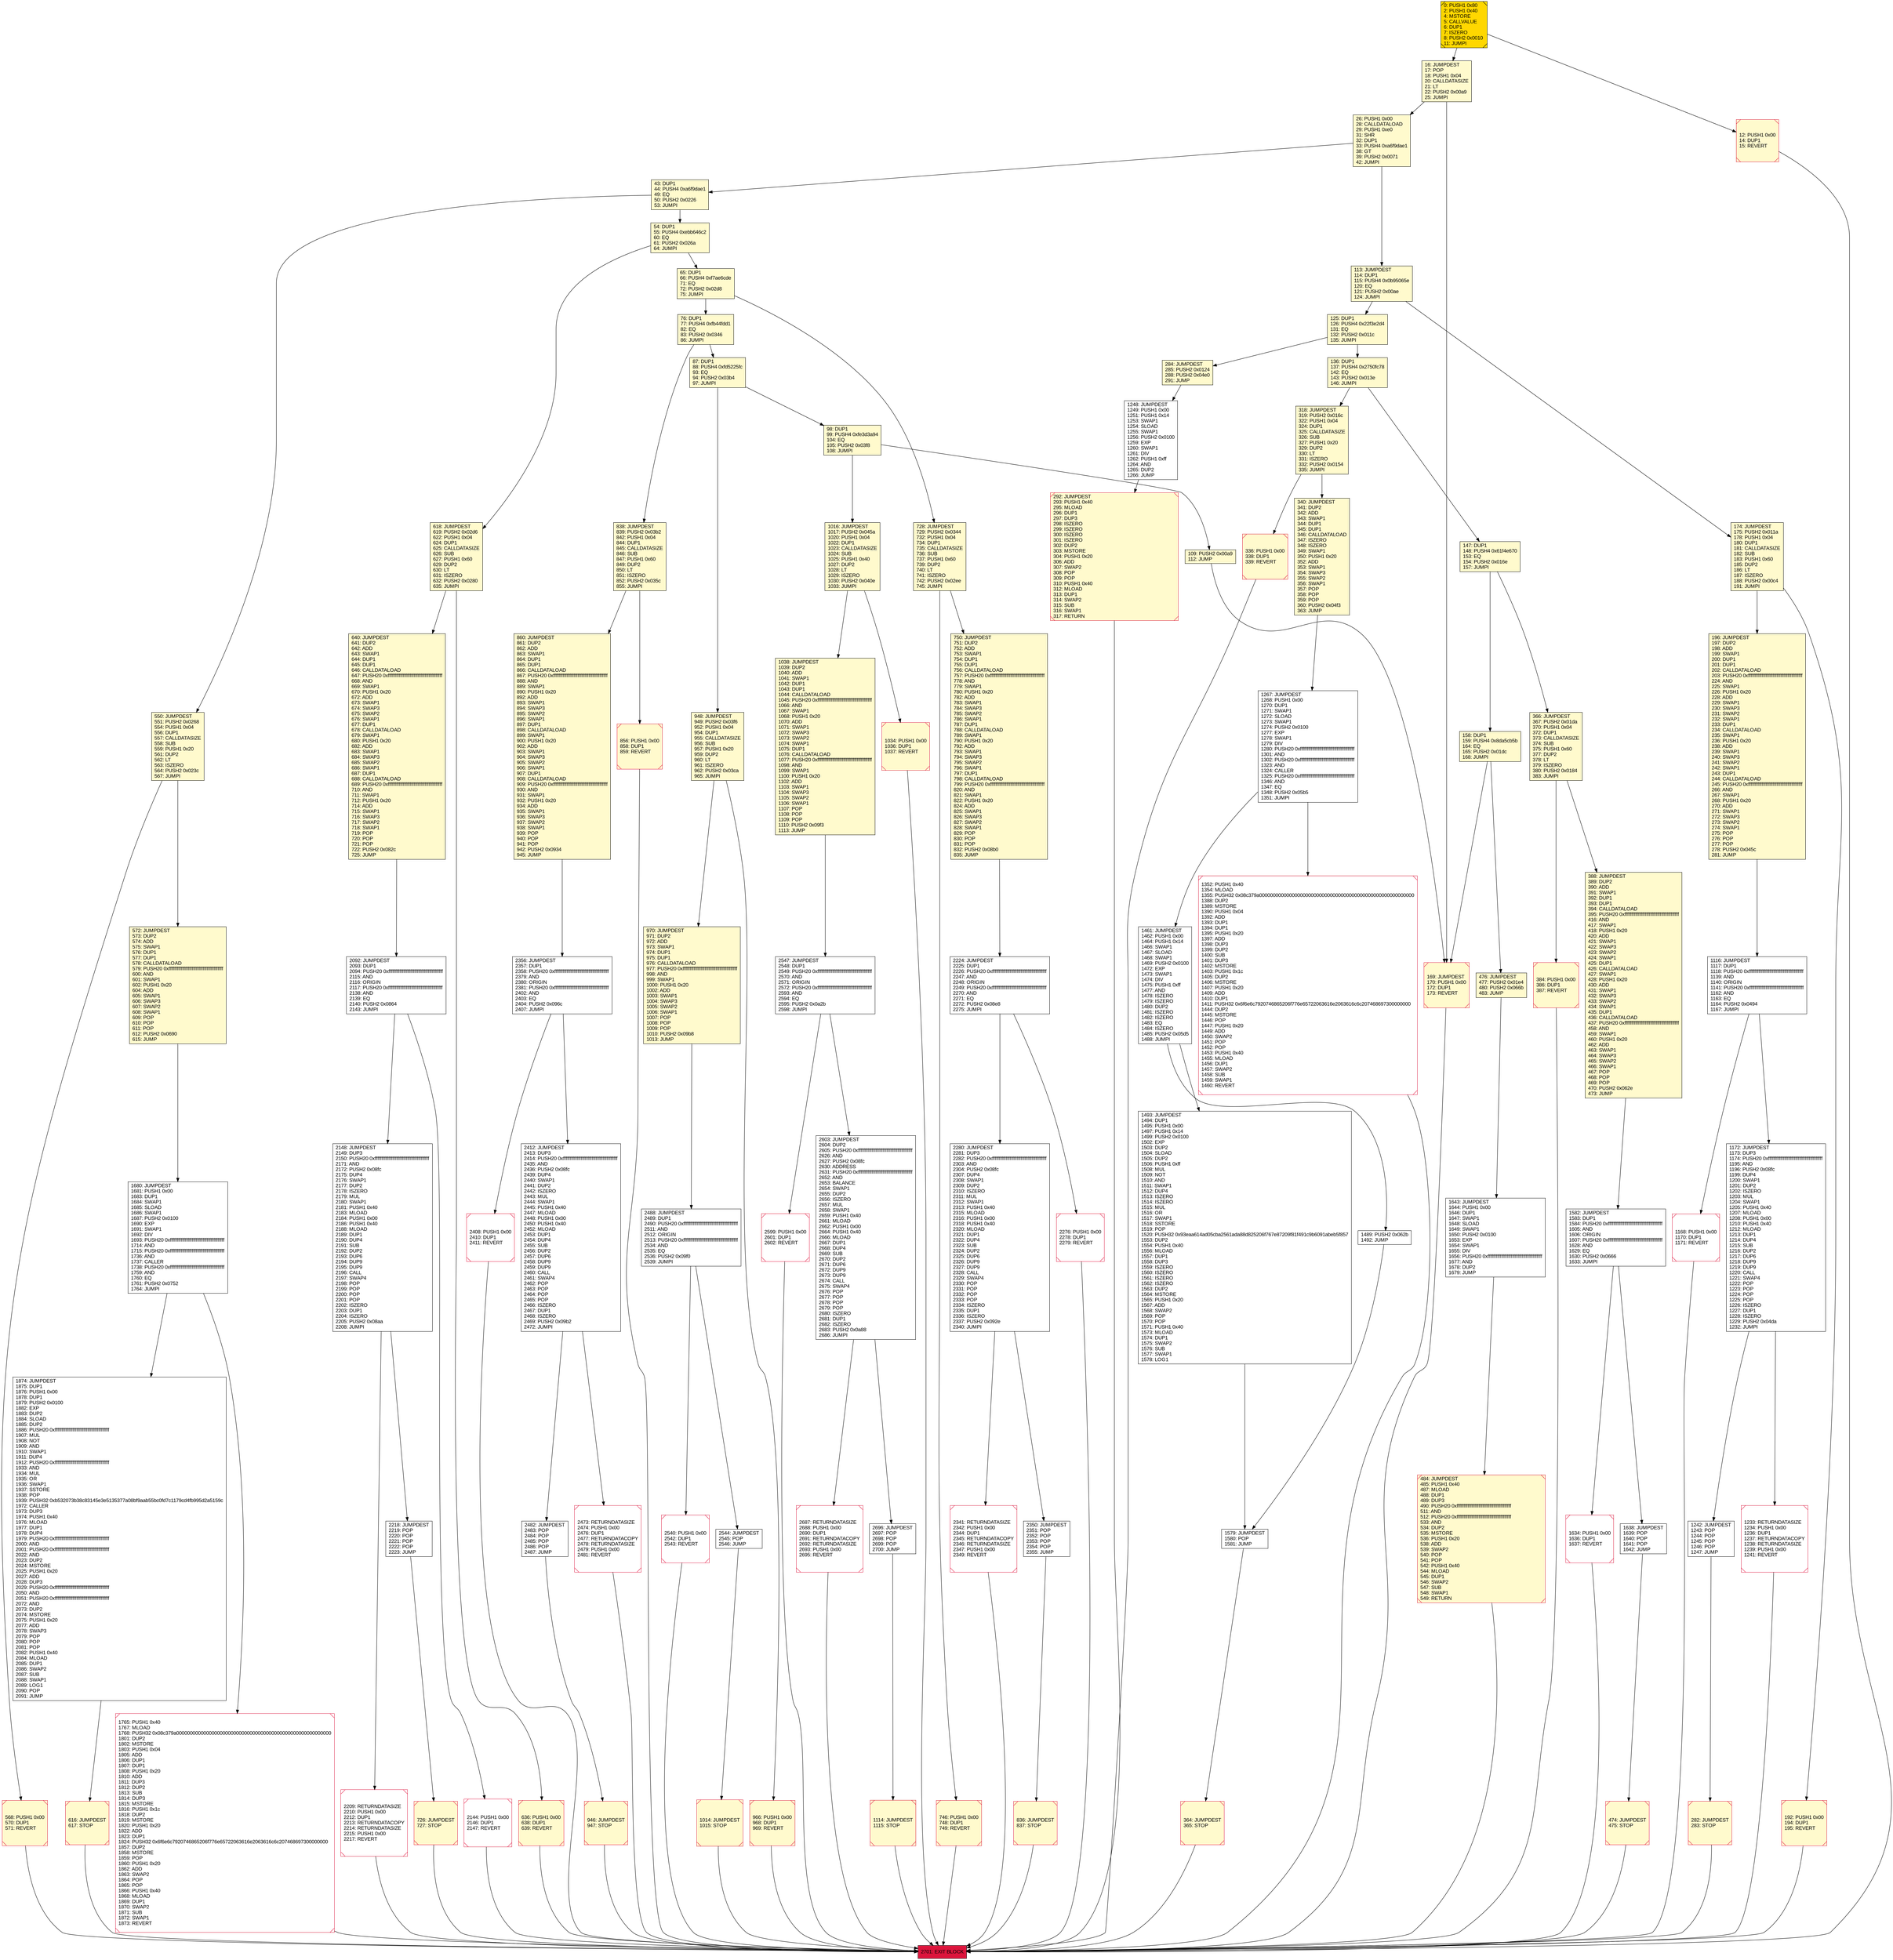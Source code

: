 digraph G {
bgcolor=transparent rankdir=UD;
node [shape=box style=filled color=black fillcolor=white fontname=arial fontcolor=black];
1493 [label="1493: JUMPDEST\l1494: DUP1\l1495: PUSH1 0x00\l1497: PUSH1 0x14\l1499: PUSH2 0x0100\l1502: EXP\l1503: DUP2\l1504: SLOAD\l1505: DUP2\l1506: PUSH1 0xff\l1508: MUL\l1509: NOT\l1510: AND\l1511: SWAP1\l1512: DUP4\l1513: ISZERO\l1514: ISZERO\l1515: MUL\l1516: OR\l1517: SWAP1\l1518: SSTORE\l1519: POP\l1520: PUSH32 0x93eaa614ad05cba2561ada88d825206f767e87209f81f491c9b6091abeb5f857\l1553: DUP2\l1554: PUSH1 0x40\l1556: MLOAD\l1557: DUP1\l1558: DUP3\l1559: ISZERO\l1560: ISZERO\l1561: ISZERO\l1562: ISZERO\l1563: DUP2\l1564: MSTORE\l1565: PUSH1 0x20\l1567: ADD\l1568: SWAP2\l1569: POP\l1570: POP\l1571: PUSH1 0x40\l1573: MLOAD\l1574: DUP1\l1575: SWAP2\l1576: SUB\l1577: SWAP1\l1578: LOG1\l" ];
1765 [label="1765: PUSH1 0x40\l1767: MLOAD\l1768: PUSH32 0x08c379a000000000000000000000000000000000000000000000000000000000\l1801: DUP2\l1802: MSTORE\l1803: PUSH1 0x04\l1805: ADD\l1806: DUP1\l1807: DUP1\l1808: PUSH1 0x20\l1810: ADD\l1811: DUP3\l1812: DUP2\l1813: SUB\l1814: DUP3\l1815: MSTORE\l1816: PUSH1 0x1c\l1818: DUP2\l1819: MSTORE\l1820: PUSH1 0x20\l1822: ADD\l1823: DUP1\l1824: PUSH32 0x6f6e6c7920746865206f776e65722063616e2063616c6c207468697300000000\l1857: DUP2\l1858: MSTORE\l1859: POP\l1860: PUSH1 0x20\l1862: ADD\l1863: SWAP2\l1864: POP\l1865: POP\l1866: PUSH1 0x40\l1868: MLOAD\l1869: DUP1\l1870: SWAP2\l1871: SUB\l1872: SWAP1\l1873: REVERT\l" shape=Msquare color=crimson ];
43 [label="43: DUP1\l44: PUSH4 0xa6f9dae1\l49: EQ\l50: PUSH2 0x0226\l53: JUMPI\l" fillcolor=lemonchiffon ];
1248 [label="1248: JUMPDEST\l1249: PUSH1 0x00\l1251: PUSH1 0x14\l1253: SWAP1\l1254: SLOAD\l1255: SWAP1\l1256: PUSH2 0x0100\l1259: EXP\l1260: SWAP1\l1261: DIV\l1262: PUSH1 0xff\l1264: AND\l1265: DUP2\l1266: JUMP\l" ];
2148 [label="2148: JUMPDEST\l2149: DUP3\l2150: PUSH20 0xffffffffffffffffffffffffffffffffffffffff\l2171: AND\l2172: PUSH2 0x08fc\l2175: DUP4\l2176: SWAP1\l2177: DUP2\l2178: ISZERO\l2179: MUL\l2180: SWAP1\l2181: PUSH1 0x40\l2183: MLOAD\l2184: PUSH1 0x00\l2186: PUSH1 0x40\l2188: MLOAD\l2189: DUP1\l2190: DUP4\l2191: SUB\l2192: DUP2\l2193: DUP6\l2194: DUP9\l2195: DUP9\l2196: CALL\l2197: SWAP4\l2198: POP\l2199: POP\l2200: POP\l2201: POP\l2202: ISZERO\l2203: DUP1\l2204: ISZERO\l2205: PUSH2 0x08aa\l2208: JUMPI\l" ];
618 [label="618: JUMPDEST\l619: PUSH2 0x02d6\l622: PUSH1 0x04\l624: DUP1\l625: CALLDATASIZE\l626: SUB\l627: PUSH1 0x60\l629: DUP2\l630: LT\l631: ISZERO\l632: PUSH2 0x0280\l635: JUMPI\l" fillcolor=lemonchiffon ];
1579 [label="1579: JUMPDEST\l1580: POP\l1581: JUMP\l" ];
750 [label="750: JUMPDEST\l751: DUP2\l752: ADD\l753: SWAP1\l754: DUP1\l755: DUP1\l756: CALLDATALOAD\l757: PUSH20 0xffffffffffffffffffffffffffffffffffffffff\l778: AND\l779: SWAP1\l780: PUSH1 0x20\l782: ADD\l783: SWAP1\l784: SWAP3\l785: SWAP2\l786: SWAP1\l787: DUP1\l788: CALLDATALOAD\l789: SWAP1\l790: PUSH1 0x20\l792: ADD\l793: SWAP1\l794: SWAP3\l795: SWAP2\l796: SWAP1\l797: DUP1\l798: CALLDATALOAD\l799: PUSH20 0xffffffffffffffffffffffffffffffffffffffff\l820: AND\l821: SWAP1\l822: PUSH1 0x20\l824: ADD\l825: SWAP1\l826: SWAP3\l827: SWAP2\l828: SWAP1\l829: POP\l830: POP\l831: POP\l832: PUSH2 0x08b0\l835: JUMP\l" fillcolor=lemonchiffon ];
292 [label="292: JUMPDEST\l293: PUSH1 0x40\l295: MLOAD\l296: DUP1\l297: DUP3\l298: ISZERO\l299: ISZERO\l300: ISZERO\l301: ISZERO\l302: DUP2\l303: MSTORE\l304: PUSH1 0x20\l306: ADD\l307: SWAP2\l308: POP\l309: POP\l310: PUSH1 0x40\l312: MLOAD\l313: DUP1\l314: SWAP2\l315: SUB\l316: SWAP1\l317: RETURN\l" fillcolor=lemonchiffon shape=Msquare color=crimson ];
0 [label="0: PUSH1 0x80\l2: PUSH1 0x40\l4: MSTORE\l5: CALLVALUE\l6: DUP1\l7: ISZERO\l8: PUSH2 0x0010\l11: JUMPI\l" fillcolor=lemonchiffon shape=Msquare fillcolor=gold ];
384 [label="384: PUSH1 0x00\l386: DUP1\l387: REVERT\l" fillcolor=lemonchiffon shape=Msquare color=crimson ];
946 [label="946: JUMPDEST\l947: STOP\l" fillcolor=lemonchiffon shape=Msquare color=crimson ];
1168 [label="1168: PUSH1 0x00\l1170: DUP1\l1171: REVERT\l" shape=Msquare color=crimson ];
109 [label="109: PUSH2 0x00a9\l112: JUMP\l" fillcolor=lemonchiffon ];
2341 [label="2341: RETURNDATASIZE\l2342: PUSH1 0x00\l2344: DUP1\l2345: RETURNDATACOPY\l2346: RETURNDATASIZE\l2347: PUSH1 0x00\l2349: REVERT\l" shape=Msquare color=crimson ];
726 [label="726: JUMPDEST\l727: STOP\l" fillcolor=lemonchiffon shape=Msquare color=crimson ];
550 [label="550: JUMPDEST\l551: PUSH2 0x0268\l554: PUSH1 0x04\l556: DUP1\l557: CALLDATASIZE\l558: SUB\l559: PUSH1 0x20\l561: DUP2\l562: LT\l563: ISZERO\l564: PUSH2 0x023c\l567: JUMPI\l" fillcolor=lemonchiffon ];
2276 [label="2276: PUSH1 0x00\l2278: DUP1\l2279: REVERT\l" shape=Msquare color=crimson ];
572 [label="572: JUMPDEST\l573: DUP2\l574: ADD\l575: SWAP1\l576: DUP1\l577: DUP1\l578: CALLDATALOAD\l579: PUSH20 0xffffffffffffffffffffffffffffffffffffffff\l600: AND\l601: SWAP1\l602: PUSH1 0x20\l604: ADD\l605: SWAP1\l606: SWAP3\l607: SWAP2\l608: SWAP1\l609: POP\l610: POP\l611: POP\l612: PUSH2 0x0690\l615: JUMP\l" fillcolor=lemonchiffon ];
388 [label="388: JUMPDEST\l389: DUP2\l390: ADD\l391: SWAP1\l392: DUP1\l393: DUP1\l394: CALLDATALOAD\l395: PUSH20 0xffffffffffffffffffffffffffffffffffffffff\l416: AND\l417: SWAP1\l418: PUSH1 0x20\l420: ADD\l421: SWAP1\l422: SWAP3\l423: SWAP2\l424: SWAP1\l425: DUP1\l426: CALLDATALOAD\l427: SWAP1\l428: PUSH1 0x20\l430: ADD\l431: SWAP1\l432: SWAP3\l433: SWAP2\l434: SWAP1\l435: DUP1\l436: CALLDATALOAD\l437: PUSH20 0xffffffffffffffffffffffffffffffffffffffff\l458: AND\l459: SWAP1\l460: PUSH1 0x20\l462: ADD\l463: SWAP1\l464: SWAP3\l465: SWAP2\l466: SWAP1\l467: POP\l468: POP\l469: POP\l470: PUSH2 0x062e\l473: JUMP\l" fillcolor=lemonchiffon ];
196 [label="196: JUMPDEST\l197: DUP2\l198: ADD\l199: SWAP1\l200: DUP1\l201: DUP1\l202: CALLDATALOAD\l203: PUSH20 0xffffffffffffffffffffffffffffffffffffffff\l224: AND\l225: SWAP1\l226: PUSH1 0x20\l228: ADD\l229: SWAP1\l230: SWAP3\l231: SWAP2\l232: SWAP1\l233: DUP1\l234: CALLDATALOAD\l235: SWAP1\l236: PUSH1 0x20\l238: ADD\l239: SWAP1\l240: SWAP3\l241: SWAP2\l242: SWAP1\l243: DUP1\l244: CALLDATALOAD\l245: PUSH20 0xffffffffffffffffffffffffffffffffffffffff\l266: AND\l267: SWAP1\l268: PUSH1 0x20\l270: ADD\l271: SWAP1\l272: SWAP3\l273: SWAP2\l274: SWAP1\l275: POP\l276: POP\l277: POP\l278: PUSH2 0x045c\l281: JUMP\l" fillcolor=lemonchiffon ];
746 [label="746: PUSH1 0x00\l748: DUP1\l749: REVERT\l" fillcolor=lemonchiffon shape=Msquare color=crimson ];
147 [label="147: DUP1\l148: PUSH4 0x61f4e670\l153: EQ\l154: PUSH2 0x016e\l157: JUMPI\l" fillcolor=lemonchiffon ];
2540 [label="2540: PUSH1 0x00\l2542: DUP1\l2543: REVERT\l" shape=Msquare color=crimson ];
474 [label="474: JUMPDEST\l475: STOP\l" fillcolor=lemonchiffon shape=Msquare color=crimson ];
728 [label="728: JUMPDEST\l729: PUSH2 0x0344\l732: PUSH1 0x04\l734: DUP1\l735: CALLDATASIZE\l736: SUB\l737: PUSH1 0x60\l739: DUP2\l740: LT\l741: ISZERO\l742: PUSH2 0x02ee\l745: JUMPI\l" fillcolor=lemonchiffon ];
87 [label="87: DUP1\l88: PUSH4 0xfd5225fc\l93: EQ\l94: PUSH2 0x03b4\l97: JUMPI\l" fillcolor=lemonchiffon ];
1643 [label="1643: JUMPDEST\l1644: PUSH1 0x00\l1646: DUP1\l1647: SWAP1\l1648: SLOAD\l1649: SWAP1\l1650: PUSH2 0x0100\l1653: EXP\l1654: SWAP1\l1655: DIV\l1656: PUSH20 0xffffffffffffffffffffffffffffffffffffffff\l1677: AND\l1678: DUP2\l1679: JUMP\l" ];
2350 [label="2350: JUMPDEST\l2351: POP\l2352: POP\l2353: POP\l2354: POP\l2355: JUMP\l" ];
192 [label="192: PUSH1 0x00\l194: DUP1\l195: REVERT\l" fillcolor=lemonchiffon shape=Msquare color=crimson ];
1014 [label="1014: JUMPDEST\l1015: STOP\l" fillcolor=lemonchiffon shape=Msquare color=crimson ];
2687 [label="2687: RETURNDATASIZE\l2688: PUSH1 0x00\l2690: DUP1\l2691: RETURNDATACOPY\l2692: RETURNDATASIZE\l2693: PUSH1 0x00\l2695: REVERT\l" shape=Msquare color=crimson ];
948 [label="948: JUMPDEST\l949: PUSH2 0x03f6\l952: PUSH1 0x04\l954: DUP1\l955: CALLDATASIZE\l956: SUB\l957: PUSH1 0x20\l959: DUP2\l960: LT\l961: ISZERO\l962: PUSH2 0x03ca\l965: JUMPI\l" fillcolor=lemonchiffon ];
76 [label="76: DUP1\l77: PUSH4 0xfb44fdd1\l82: EQ\l83: PUSH2 0x0346\l86: JUMPI\l" fillcolor=lemonchiffon ];
966 [label="966: PUSH1 0x00\l968: DUP1\l969: REVERT\l" fillcolor=lemonchiffon shape=Msquare color=crimson ];
2696 [label="2696: JUMPDEST\l2697: POP\l2698: POP\l2699: POP\l2700: JUMP\l" ];
113 [label="113: JUMPDEST\l114: DUP1\l115: PUSH4 0x0b95065e\l120: EQ\l121: PUSH2 0x00ae\l124: JUMPI\l" fillcolor=lemonchiffon ];
838 [label="838: JUMPDEST\l839: PUSH2 0x03b2\l842: PUSH1 0x04\l844: DUP1\l845: CALLDATASIZE\l846: SUB\l847: PUSH1 0x60\l849: DUP2\l850: LT\l851: ISZERO\l852: PUSH2 0x035c\l855: JUMPI\l" fillcolor=lemonchiffon ];
1874 [label="1874: JUMPDEST\l1875: DUP1\l1876: PUSH1 0x00\l1878: DUP1\l1879: PUSH2 0x0100\l1882: EXP\l1883: DUP2\l1884: SLOAD\l1885: DUP2\l1886: PUSH20 0xffffffffffffffffffffffffffffffffffffffff\l1907: MUL\l1908: NOT\l1909: AND\l1910: SWAP1\l1911: DUP4\l1912: PUSH20 0xffffffffffffffffffffffffffffffffffffffff\l1933: AND\l1934: MUL\l1935: OR\l1936: SWAP1\l1937: SSTORE\l1938: POP\l1939: PUSH32 0xb532073b38c83145e3e5135377a08bf9aab55bc0fd7c1179cd4fb995d2a5159c\l1972: CALLER\l1973: DUP3\l1974: PUSH1 0x40\l1976: MLOAD\l1977: DUP1\l1978: DUP4\l1979: PUSH20 0xffffffffffffffffffffffffffffffffffffffff\l2000: AND\l2001: PUSH20 0xffffffffffffffffffffffffffffffffffffffff\l2022: AND\l2023: DUP2\l2024: MSTORE\l2025: PUSH1 0x20\l2027: ADD\l2028: DUP3\l2029: PUSH20 0xffffffffffffffffffffffffffffffffffffffff\l2050: AND\l2051: PUSH20 0xffffffffffffffffffffffffffffffffffffffff\l2072: AND\l2073: DUP2\l2074: MSTORE\l2075: PUSH1 0x20\l2077: ADD\l2078: SWAP3\l2079: POP\l2080: POP\l2081: POP\l2082: PUSH1 0x40\l2084: MLOAD\l2085: DUP1\l2086: SWAP2\l2087: SUB\l2088: SWAP1\l2089: LOG1\l2090: POP\l2091: JUMP\l" ];
2603 [label="2603: JUMPDEST\l2604: DUP2\l2605: PUSH20 0xffffffffffffffffffffffffffffffffffffffff\l2626: AND\l2627: PUSH2 0x08fc\l2630: ADDRESS\l2631: PUSH20 0xffffffffffffffffffffffffffffffffffffffff\l2652: AND\l2653: BALANCE\l2654: SWAP1\l2655: DUP2\l2656: ISZERO\l2657: MUL\l2658: SWAP1\l2659: PUSH1 0x40\l2661: MLOAD\l2662: PUSH1 0x00\l2664: PUSH1 0x40\l2666: MLOAD\l2667: DUP1\l2668: DUP4\l2669: SUB\l2670: DUP2\l2671: DUP6\l2672: DUP9\l2673: DUP9\l2674: CALL\l2675: SWAP4\l2676: POP\l2677: POP\l2678: POP\l2679: POP\l2680: ISZERO\l2681: DUP1\l2682: ISZERO\l2683: PUSH2 0x0a88\l2686: JUMPI\l" ];
340 [label="340: JUMPDEST\l341: DUP2\l342: ADD\l343: SWAP1\l344: DUP1\l345: DUP1\l346: CALLDATALOAD\l347: ISZERO\l348: ISZERO\l349: SWAP1\l350: PUSH1 0x20\l352: ADD\l353: SWAP1\l354: SWAP3\l355: SWAP2\l356: SWAP1\l357: POP\l358: POP\l359: POP\l360: PUSH2 0x04f3\l363: JUMP\l" fillcolor=lemonchiffon ];
2547 [label="2547: JUMPDEST\l2548: DUP1\l2549: PUSH20 0xffffffffffffffffffffffffffffffffffffffff\l2570: AND\l2571: ORIGIN\l2572: PUSH20 0xffffffffffffffffffffffffffffffffffffffff\l2593: AND\l2594: EQ\l2595: PUSH2 0x0a2b\l2598: JUMPI\l" ];
125 [label="125: DUP1\l126: PUSH4 0x22f3e2d4\l131: EQ\l132: PUSH2 0x011c\l135: JUMPI\l" fillcolor=lemonchiffon ];
136 [label="136: DUP1\l137: PUSH4 0x2750fc78\l142: EQ\l143: PUSH2 0x013e\l146: JUMPI\l" fillcolor=lemonchiffon ];
2599 [label="2599: PUSH1 0x00\l2601: DUP1\l2602: REVERT\l" shape=Msquare color=crimson ];
1638 [label="1638: JUMPDEST\l1639: POP\l1640: POP\l1641: POP\l1642: JUMP\l" ];
1267 [label="1267: JUMPDEST\l1268: PUSH1 0x00\l1270: DUP1\l1271: SWAP1\l1272: SLOAD\l1273: SWAP1\l1274: PUSH2 0x0100\l1277: EXP\l1278: SWAP1\l1279: DIV\l1280: PUSH20 0xffffffffffffffffffffffffffffffffffffffff\l1301: AND\l1302: PUSH20 0xffffffffffffffffffffffffffffffffffffffff\l1323: AND\l1324: CALLER\l1325: PUSH20 0xffffffffffffffffffffffffffffffffffffffff\l1346: AND\l1347: EQ\l1348: PUSH2 0x05b5\l1351: JUMPI\l" ];
1116 [label="1116: JUMPDEST\l1117: DUP1\l1118: PUSH20 0xffffffffffffffffffffffffffffffffffffffff\l1139: AND\l1140: ORIGIN\l1141: PUSH20 0xffffffffffffffffffffffffffffffffffffffff\l1162: AND\l1163: EQ\l1164: PUSH2 0x0494\l1167: JUMPI\l" ];
2701 [label="2701: EXIT BLOCK\l" fillcolor=crimson ];
282 [label="282: JUMPDEST\l283: STOP\l" fillcolor=lemonchiffon shape=Msquare color=crimson ];
98 [label="98: DUP1\l99: PUSH4 0xfe3d3a94\l104: EQ\l105: PUSH2 0x03f8\l108: JUMPI\l" fillcolor=lemonchiffon ];
366 [label="366: JUMPDEST\l367: PUSH2 0x01da\l370: PUSH1 0x04\l372: DUP1\l373: CALLDATASIZE\l374: SUB\l375: PUSH1 0x60\l377: DUP2\l378: LT\l379: ISZERO\l380: PUSH2 0x0184\l383: JUMPI\l" fillcolor=lemonchiffon ];
1242 [label="1242: JUMPDEST\l1243: POP\l1244: POP\l1245: POP\l1246: POP\l1247: JUMP\l" ];
158 [label="158: DUP1\l159: PUSH4 0x8da5cb5b\l164: EQ\l165: PUSH2 0x01dc\l168: JUMPI\l" fillcolor=lemonchiffon ];
568 [label="568: PUSH1 0x00\l570: DUP1\l571: REVERT\l" fillcolor=lemonchiffon shape=Msquare color=crimson ];
16 [label="16: JUMPDEST\l17: POP\l18: PUSH1 0x04\l20: CALLDATASIZE\l21: LT\l22: PUSH2 0x00a9\l25: JUMPI\l" fillcolor=lemonchiffon ];
318 [label="318: JUMPDEST\l319: PUSH2 0x016c\l322: PUSH1 0x04\l324: DUP1\l325: CALLDATASIZE\l326: SUB\l327: PUSH1 0x20\l329: DUP2\l330: LT\l331: ISZERO\l332: PUSH2 0x0154\l335: JUMPI\l" fillcolor=lemonchiffon ];
2412 [label="2412: JUMPDEST\l2413: DUP3\l2414: PUSH20 0xffffffffffffffffffffffffffffffffffffffff\l2435: AND\l2436: PUSH2 0x08fc\l2439: DUP4\l2440: SWAP1\l2441: DUP2\l2442: ISZERO\l2443: MUL\l2444: SWAP1\l2445: PUSH1 0x40\l2447: MLOAD\l2448: PUSH1 0x00\l2450: PUSH1 0x40\l2452: MLOAD\l2453: DUP1\l2454: DUP4\l2455: SUB\l2456: DUP2\l2457: DUP6\l2458: DUP9\l2459: DUP9\l2460: CALL\l2461: SWAP4\l2462: POP\l2463: POP\l2464: POP\l2465: POP\l2466: ISZERO\l2467: DUP1\l2468: ISZERO\l2469: PUSH2 0x09b2\l2472: JUMPI\l" ];
970 [label="970: JUMPDEST\l971: DUP2\l972: ADD\l973: SWAP1\l974: DUP1\l975: DUP1\l976: CALLDATALOAD\l977: PUSH20 0xffffffffffffffffffffffffffffffffffffffff\l998: AND\l999: SWAP1\l1000: PUSH1 0x20\l1002: ADD\l1003: SWAP1\l1004: SWAP3\l1005: SWAP2\l1006: SWAP1\l1007: POP\l1008: POP\l1009: POP\l1010: PUSH2 0x09b8\l1013: JUMP\l" fillcolor=lemonchiffon ];
1034 [label="1034: PUSH1 0x00\l1036: DUP1\l1037: REVERT\l" fillcolor=lemonchiffon shape=Msquare color=crimson ];
169 [label="169: JUMPDEST\l170: PUSH1 0x00\l172: DUP1\l173: REVERT\l" fillcolor=lemonchiffon shape=Msquare color=crimson ];
1582 [label="1582: JUMPDEST\l1583: DUP1\l1584: PUSH20 0xffffffffffffffffffffffffffffffffffffffff\l1605: AND\l1606: ORIGIN\l1607: PUSH20 0xffffffffffffffffffffffffffffffffffffffff\l1628: AND\l1629: EQ\l1630: PUSH2 0x0666\l1633: JUMPI\l" ];
1352 [label="1352: PUSH1 0x40\l1354: MLOAD\l1355: PUSH32 0x08c379a000000000000000000000000000000000000000000000000000000000\l1388: DUP2\l1389: MSTORE\l1390: PUSH1 0x04\l1392: ADD\l1393: DUP1\l1394: DUP1\l1395: PUSH1 0x20\l1397: ADD\l1398: DUP3\l1399: DUP2\l1400: SUB\l1401: DUP3\l1402: MSTORE\l1403: PUSH1 0x1c\l1405: DUP2\l1406: MSTORE\l1407: PUSH1 0x20\l1409: ADD\l1410: DUP1\l1411: PUSH32 0x6f6e6c7920746865206f776e65722063616e2063616c6c207468697300000000\l1444: DUP2\l1445: MSTORE\l1446: POP\l1447: PUSH1 0x20\l1449: ADD\l1450: SWAP2\l1451: POP\l1452: POP\l1453: PUSH1 0x40\l1455: MLOAD\l1456: DUP1\l1457: SWAP2\l1458: SUB\l1459: SWAP1\l1460: REVERT\l" shape=Msquare color=crimson ];
12 [label="12: PUSH1 0x00\l14: DUP1\l15: REVERT\l" fillcolor=lemonchiffon shape=Msquare color=crimson ];
174 [label="174: JUMPDEST\l175: PUSH2 0x011a\l178: PUSH1 0x04\l180: DUP1\l181: CALLDATASIZE\l182: SUB\l183: PUSH1 0x60\l185: DUP2\l186: LT\l187: ISZERO\l188: PUSH2 0x00c4\l191: JUMPI\l" fillcolor=lemonchiffon ];
2488 [label="2488: JUMPDEST\l2489: DUP1\l2490: PUSH20 0xffffffffffffffffffffffffffffffffffffffff\l2511: AND\l2512: ORIGIN\l2513: PUSH20 0xffffffffffffffffffffffffffffffffffffffff\l2534: AND\l2535: EQ\l2536: PUSH2 0x09f0\l2539: JUMPI\l" ];
2473 [label="2473: RETURNDATASIZE\l2474: PUSH1 0x00\l2476: DUP1\l2477: RETURNDATACOPY\l2478: RETURNDATASIZE\l2479: PUSH1 0x00\l2481: REVERT\l" shape=Msquare color=crimson ];
484 [label="484: JUMPDEST\l485: PUSH1 0x40\l487: MLOAD\l488: DUP1\l489: DUP3\l490: PUSH20 0xffffffffffffffffffffffffffffffffffffffff\l511: AND\l512: PUSH20 0xffffffffffffffffffffffffffffffffffffffff\l533: AND\l534: DUP2\l535: MSTORE\l536: PUSH1 0x20\l538: ADD\l539: SWAP2\l540: POP\l541: POP\l542: PUSH1 0x40\l544: MLOAD\l545: DUP1\l546: SWAP2\l547: SUB\l548: SWAP1\l549: RETURN\l" fillcolor=lemonchiffon shape=Msquare color=crimson ];
2209 [label="2209: RETURNDATASIZE\l2210: PUSH1 0x00\l2212: DUP1\l2213: RETURNDATACOPY\l2214: RETURNDATASIZE\l2215: PUSH1 0x00\l2217: REVERT\l" shape=Msquare color=crimson ];
1461 [label="1461: JUMPDEST\l1462: PUSH1 0x00\l1464: PUSH1 0x14\l1466: SWAP1\l1467: SLOAD\l1468: SWAP1\l1469: PUSH2 0x0100\l1472: EXP\l1473: SWAP1\l1474: DIV\l1475: PUSH1 0xff\l1477: AND\l1478: ISZERO\l1479: ISZERO\l1480: DUP2\l1481: ISZERO\l1482: ISZERO\l1483: EQ\l1484: ISZERO\l1485: PUSH2 0x05d5\l1488: JUMPI\l" ];
26 [label="26: PUSH1 0x00\l28: CALLDATALOAD\l29: PUSH1 0xe0\l31: SHR\l32: DUP1\l33: PUSH4 0xa6f9dae1\l38: GT\l39: PUSH2 0x0071\l42: JUMPI\l" fillcolor=lemonchiffon ];
54 [label="54: DUP1\l55: PUSH4 0xebb646c2\l60: EQ\l61: PUSH2 0x026a\l64: JUMPI\l" fillcolor=lemonchiffon ];
1038 [label="1038: JUMPDEST\l1039: DUP2\l1040: ADD\l1041: SWAP1\l1042: DUP1\l1043: DUP1\l1044: CALLDATALOAD\l1045: PUSH20 0xffffffffffffffffffffffffffffffffffffffff\l1066: AND\l1067: SWAP1\l1068: PUSH1 0x20\l1070: ADD\l1071: SWAP1\l1072: SWAP3\l1073: SWAP2\l1074: SWAP1\l1075: DUP1\l1076: CALLDATALOAD\l1077: PUSH20 0xffffffffffffffffffffffffffffffffffffffff\l1098: AND\l1099: SWAP1\l1100: PUSH1 0x20\l1102: ADD\l1103: SWAP1\l1104: SWAP3\l1105: SWAP2\l1106: SWAP1\l1107: POP\l1108: POP\l1109: POP\l1110: PUSH2 0x09f3\l1113: JUMP\l" fillcolor=lemonchiffon ];
2144 [label="2144: PUSH1 0x00\l2146: DUP1\l2147: REVERT\l" shape=Msquare color=crimson ];
1634 [label="1634: PUSH1 0x00\l1636: DUP1\l1637: REVERT\l" shape=Msquare color=crimson ];
65 [label="65: DUP1\l66: PUSH4 0xf7ae6cde\l71: EQ\l72: PUSH2 0x02d8\l75: JUMPI\l" fillcolor=lemonchiffon ];
1489 [label="1489: PUSH2 0x062b\l1492: JUMP\l" ];
2408 [label="2408: PUSH1 0x00\l2410: DUP1\l2411: REVERT\l" shape=Msquare color=crimson ];
476 [label="476: JUMPDEST\l477: PUSH2 0x01e4\l480: PUSH2 0x066b\l483: JUMP\l" fillcolor=lemonchiffon ];
2092 [label="2092: JUMPDEST\l2093: DUP1\l2094: PUSH20 0xffffffffffffffffffffffffffffffffffffffff\l2115: AND\l2116: ORIGIN\l2117: PUSH20 0xffffffffffffffffffffffffffffffffffffffff\l2138: AND\l2139: EQ\l2140: PUSH2 0x0864\l2143: JUMPI\l" ];
1233 [label="1233: RETURNDATASIZE\l1234: PUSH1 0x00\l1236: DUP1\l1237: RETURNDATACOPY\l1238: RETURNDATASIZE\l1239: PUSH1 0x00\l1241: REVERT\l" shape=Msquare color=crimson ];
2224 [label="2224: JUMPDEST\l2225: DUP1\l2226: PUSH20 0xffffffffffffffffffffffffffffffffffffffff\l2247: AND\l2248: ORIGIN\l2249: PUSH20 0xffffffffffffffffffffffffffffffffffffffff\l2270: AND\l2271: EQ\l2272: PUSH2 0x08e8\l2275: JUMPI\l" ];
1114 [label="1114: JUMPDEST\l1115: STOP\l" fillcolor=lemonchiffon shape=Msquare color=crimson ];
836 [label="836: JUMPDEST\l837: STOP\l" fillcolor=lemonchiffon shape=Msquare color=crimson ];
860 [label="860: JUMPDEST\l861: DUP2\l862: ADD\l863: SWAP1\l864: DUP1\l865: DUP1\l866: CALLDATALOAD\l867: PUSH20 0xffffffffffffffffffffffffffffffffffffffff\l888: AND\l889: SWAP1\l890: PUSH1 0x20\l892: ADD\l893: SWAP1\l894: SWAP3\l895: SWAP2\l896: SWAP1\l897: DUP1\l898: CALLDATALOAD\l899: SWAP1\l900: PUSH1 0x20\l902: ADD\l903: SWAP1\l904: SWAP3\l905: SWAP2\l906: SWAP1\l907: DUP1\l908: CALLDATALOAD\l909: PUSH20 0xffffffffffffffffffffffffffffffffffffffff\l930: AND\l931: SWAP1\l932: PUSH1 0x20\l934: ADD\l935: SWAP1\l936: SWAP3\l937: SWAP2\l938: SWAP1\l939: POP\l940: POP\l941: POP\l942: PUSH2 0x0934\l945: JUMP\l" fillcolor=lemonchiffon ];
2544 [label="2544: JUMPDEST\l2545: POP\l2546: JUMP\l" ];
1016 [label="1016: JUMPDEST\l1017: PUSH2 0x045a\l1020: PUSH1 0x04\l1022: DUP1\l1023: CALLDATASIZE\l1024: SUB\l1025: PUSH1 0x40\l1027: DUP2\l1028: LT\l1029: ISZERO\l1030: PUSH2 0x040e\l1033: JUMPI\l" fillcolor=lemonchiffon ];
636 [label="636: PUSH1 0x00\l638: DUP1\l639: REVERT\l" fillcolor=lemonchiffon shape=Msquare color=crimson ];
2218 [label="2218: JUMPDEST\l2219: POP\l2220: POP\l2221: POP\l2222: POP\l2223: JUMP\l" ];
284 [label="284: JUMPDEST\l285: PUSH2 0x0124\l288: PUSH2 0x04e0\l291: JUMP\l" fillcolor=lemonchiffon ];
640 [label="640: JUMPDEST\l641: DUP2\l642: ADD\l643: SWAP1\l644: DUP1\l645: DUP1\l646: CALLDATALOAD\l647: PUSH20 0xffffffffffffffffffffffffffffffffffffffff\l668: AND\l669: SWAP1\l670: PUSH1 0x20\l672: ADD\l673: SWAP1\l674: SWAP3\l675: SWAP2\l676: SWAP1\l677: DUP1\l678: CALLDATALOAD\l679: SWAP1\l680: PUSH1 0x20\l682: ADD\l683: SWAP1\l684: SWAP3\l685: SWAP2\l686: SWAP1\l687: DUP1\l688: CALLDATALOAD\l689: PUSH20 0xffffffffffffffffffffffffffffffffffffffff\l710: AND\l711: SWAP1\l712: PUSH1 0x20\l714: ADD\l715: SWAP1\l716: SWAP3\l717: SWAP2\l718: SWAP1\l719: POP\l720: POP\l721: POP\l722: PUSH2 0x082c\l725: JUMP\l" fillcolor=lemonchiffon ];
336 [label="336: PUSH1 0x00\l338: DUP1\l339: REVERT\l" fillcolor=lemonchiffon shape=Msquare color=crimson ];
2356 [label="2356: JUMPDEST\l2357: DUP1\l2358: PUSH20 0xffffffffffffffffffffffffffffffffffffffff\l2379: AND\l2380: ORIGIN\l2381: PUSH20 0xffffffffffffffffffffffffffffffffffffffff\l2402: AND\l2403: EQ\l2404: PUSH2 0x096c\l2407: JUMPI\l" ];
1680 [label="1680: JUMPDEST\l1681: PUSH1 0x00\l1683: DUP1\l1684: SWAP1\l1685: SLOAD\l1686: SWAP1\l1687: PUSH2 0x0100\l1690: EXP\l1691: SWAP1\l1692: DIV\l1693: PUSH20 0xffffffffffffffffffffffffffffffffffffffff\l1714: AND\l1715: PUSH20 0xffffffffffffffffffffffffffffffffffffffff\l1736: AND\l1737: CALLER\l1738: PUSH20 0xffffffffffffffffffffffffffffffffffffffff\l1759: AND\l1760: EQ\l1761: PUSH2 0x0752\l1764: JUMPI\l" ];
364 [label="364: JUMPDEST\l365: STOP\l" fillcolor=lemonchiffon shape=Msquare color=crimson ];
856 [label="856: PUSH1 0x00\l858: DUP1\l859: REVERT\l" fillcolor=lemonchiffon shape=Msquare color=crimson ];
2280 [label="2280: JUMPDEST\l2281: DUP3\l2282: PUSH20 0xffffffffffffffffffffffffffffffffffffffff\l2303: AND\l2304: PUSH2 0x08fc\l2307: DUP4\l2308: SWAP1\l2309: DUP2\l2310: ISZERO\l2311: MUL\l2312: SWAP1\l2313: PUSH1 0x40\l2315: MLOAD\l2316: PUSH1 0x00\l2318: PUSH1 0x40\l2320: MLOAD\l2321: DUP1\l2322: DUP4\l2323: SUB\l2324: DUP2\l2325: DUP6\l2326: DUP9\l2327: DUP9\l2328: CALL\l2329: SWAP4\l2330: POP\l2331: POP\l2332: POP\l2333: POP\l2334: ISZERO\l2335: DUP1\l2336: ISZERO\l2337: PUSH2 0x092e\l2340: JUMPI\l" ];
1172 [label="1172: JUMPDEST\l1173: DUP3\l1174: PUSH20 0xffffffffffffffffffffffffffffffffffffffff\l1195: AND\l1196: PUSH2 0x08fc\l1199: DUP4\l1200: SWAP1\l1201: DUP2\l1202: ISZERO\l1203: MUL\l1204: SWAP1\l1205: PUSH1 0x40\l1207: MLOAD\l1208: PUSH1 0x00\l1210: PUSH1 0x40\l1212: MLOAD\l1213: DUP1\l1214: DUP4\l1215: SUB\l1216: DUP2\l1217: DUP6\l1218: DUP9\l1219: DUP9\l1220: CALL\l1221: SWAP4\l1222: POP\l1223: POP\l1224: POP\l1225: POP\l1226: ISZERO\l1227: DUP1\l1228: ISZERO\l1229: PUSH2 0x04da\l1232: JUMPI\l" ];
616 [label="616: JUMPDEST\l617: STOP\l" fillcolor=lemonchiffon shape=Msquare color=crimson ];
2482 [label="2482: JUMPDEST\l2483: POP\l2484: POP\l2485: POP\l2486: POP\l2487: JUMP\l" ];
125 -> 136;
948 -> 966;
282 -> 2701;
970 -> 2488;
550 -> 572;
2547 -> 2603;
76 -> 838;
2092 -> 2144;
2599 -> 2701;
1493 -> 1579;
2603 -> 2696;
568 -> 2701;
2412 -> 2473;
728 -> 746;
1242 -> 282;
136 -> 318;
1248 -> 292;
2603 -> 2687;
12 -> 2701;
169 -> 2701;
1352 -> 2701;
16 -> 26;
860 -> 2356;
1267 -> 1352;
640 -> 2092;
1034 -> 2701;
1582 -> 1638;
1172 -> 1233;
16 -> 169;
1267 -> 1461;
76 -> 87;
2224 -> 2280;
87 -> 948;
2209 -> 2701;
2356 -> 2408;
158 -> 169;
484 -> 2701;
2473 -> 2701;
728 -> 750;
1114 -> 2701;
2408 -> 2701;
43 -> 550;
1233 -> 2701;
98 -> 1016;
2144 -> 2701;
1634 -> 2701;
636 -> 2701;
2356 -> 2412;
2412 -> 2482;
836 -> 2701;
158 -> 476;
1016 -> 1038;
125 -> 284;
318 -> 336;
1172 -> 1242;
1582 -> 1634;
616 -> 2701;
1116 -> 1172;
1016 -> 1034;
1461 -> 1489;
856 -> 2701;
364 -> 2701;
2488 -> 2544;
54 -> 65;
336 -> 2701;
1874 -> 616;
0 -> 16;
2224 -> 2276;
1765 -> 2701;
1680 -> 1874;
65 -> 728;
292 -> 2701;
838 -> 856;
476 -> 1643;
2280 -> 2350;
109 -> 169;
65 -> 76;
98 -> 109;
2218 -> 726;
2696 -> 1114;
946 -> 2701;
384 -> 2701;
366 -> 384;
2350 -> 836;
572 -> 1680;
2148 -> 2209;
2341 -> 2701;
0 -> 12;
2544 -> 1014;
54 -> 618;
26 -> 43;
43 -> 54;
1461 -> 1493;
1116 -> 1168;
1168 -> 2701;
838 -> 860;
2540 -> 2701;
1038 -> 2547;
87 -> 98;
113 -> 174;
196 -> 1116;
474 -> 2701;
2092 -> 2148;
2280 -> 2341;
1489 -> 1579;
746 -> 2701;
2276 -> 2701;
1638 -> 474;
948 -> 970;
136 -> 147;
174 -> 192;
726 -> 2701;
26 -> 113;
366 -> 388;
618 -> 636;
147 -> 158;
550 -> 568;
2482 -> 946;
147 -> 366;
750 -> 2224;
2488 -> 2540;
318 -> 340;
618 -> 640;
174 -> 196;
284 -> 1248;
2687 -> 2701;
966 -> 2701;
1643 -> 484;
388 -> 1582;
192 -> 2701;
2148 -> 2218;
113 -> 125;
1014 -> 2701;
1579 -> 364;
340 -> 1267;
1680 -> 1765;
2547 -> 2599;
}